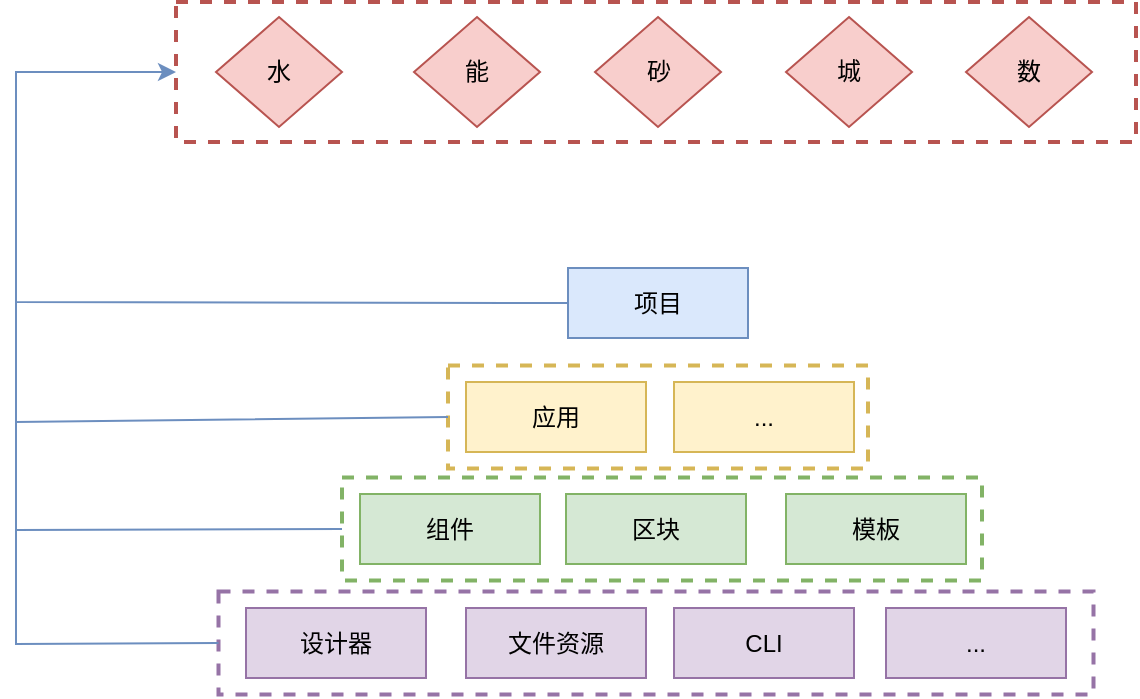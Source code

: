 <mxfile version="24.2.0" type="github">
  <diagram name="第 1 页" id="zDo1qu29ASSPt817Pfob">
    <mxGraphModel dx="2049" dy="1114" grid="1" gridSize="10" guides="1" tooltips="1" connect="1" arrows="1" fold="1" page="1" pageScale="1" pageWidth="827" pageHeight="1169" math="0" shadow="0">
      <root>
        <mxCell id="0" />
        <mxCell id="1" parent="0" />
        <mxCell id="lcO9C_Fh3bmA2Uq3fPDU-2" value="" style="rounded=0;whiteSpace=wrap;html=1;fillColor=none;strokeColor=#b85450;strokeWidth=2;dashed=1;" vertex="1" parent="1">
          <mxGeometry x="160" y="250" width="480" height="70" as="geometry" />
        </mxCell>
        <mxCell id="lcO9C_Fh3bmA2Uq3fPDU-6" value="设计器" style="rounded=0;whiteSpace=wrap;html=1;fillColor=#e1d5e7;strokeColor=#9673a6;" vertex="1" parent="1">
          <mxGeometry x="195" y="553" width="90" height="35" as="geometry" />
        </mxCell>
        <mxCell id="lcO9C_Fh3bmA2Uq3fPDU-7" value="文件资源" style="rounded=0;whiteSpace=wrap;html=1;fillColor=#e1d5e7;strokeColor=#9673a6;" vertex="1" parent="1">
          <mxGeometry x="305" y="553" width="90" height="35" as="geometry" />
        </mxCell>
        <mxCell id="lcO9C_Fh3bmA2Uq3fPDU-8" value="CLI" style="rounded=0;whiteSpace=wrap;html=1;fillColor=#e1d5e7;strokeColor=#9673a6;" vertex="1" parent="1">
          <mxGeometry x="409" y="553" width="90" height="35" as="geometry" />
        </mxCell>
        <mxCell id="lcO9C_Fh3bmA2Uq3fPDU-9" value="..." style="rounded=0;whiteSpace=wrap;html=1;fillColor=#e1d5e7;strokeColor=#9673a6;" vertex="1" parent="1">
          <mxGeometry x="515" y="553" width="90" height="35" as="geometry" />
        </mxCell>
        <mxCell id="lcO9C_Fh3bmA2Uq3fPDU-10" value="组件" style="rounded=0;whiteSpace=wrap;html=1;fillColor=#d5e8d4;strokeColor=#82b366;" vertex="1" parent="1">
          <mxGeometry x="252" y="496" width="90" height="35" as="geometry" />
        </mxCell>
        <mxCell id="lcO9C_Fh3bmA2Uq3fPDU-11" value="区块" style="rounded=0;whiteSpace=wrap;html=1;fillColor=#d5e8d4;strokeColor=#82b366;" vertex="1" parent="1">
          <mxGeometry x="355" y="496" width="90" height="35" as="geometry" />
        </mxCell>
        <mxCell id="lcO9C_Fh3bmA2Uq3fPDU-12" value="模板" style="rounded=0;whiteSpace=wrap;html=1;fillColor=#d5e8d4;strokeColor=#82b366;" vertex="1" parent="1">
          <mxGeometry x="465" y="496" width="90" height="35" as="geometry" />
        </mxCell>
        <mxCell id="lcO9C_Fh3bmA2Uq3fPDU-13" value="应用" style="rounded=0;whiteSpace=wrap;html=1;fillColor=#fff2cc;strokeColor=#d6b656;" vertex="1" parent="1">
          <mxGeometry x="305" y="440" width="90" height="35" as="geometry" />
        </mxCell>
        <mxCell id="lcO9C_Fh3bmA2Uq3fPDU-14" value="..." style="rounded=0;whiteSpace=wrap;html=1;fillColor=#fff2cc;strokeColor=#d6b656;" vertex="1" parent="1">
          <mxGeometry x="409" y="440" width="90" height="35" as="geometry" />
        </mxCell>
        <mxCell id="lcO9C_Fh3bmA2Uq3fPDU-15" value="项目" style="rounded=0;whiteSpace=wrap;html=1;fillColor=#dae8fc;strokeColor=#6c8ebf;" vertex="1" parent="1">
          <mxGeometry x="356" y="383" width="90" height="35" as="geometry" />
        </mxCell>
        <mxCell id="lcO9C_Fh3bmA2Uq3fPDU-16" value="水" style="rhombus;whiteSpace=wrap;html=1;fillColor=#f8cecc;strokeColor=#b85450;" vertex="1" parent="1">
          <mxGeometry x="180" y="257.5" width="63" height="55" as="geometry" />
        </mxCell>
        <mxCell id="lcO9C_Fh3bmA2Uq3fPDU-17" value="砂" style="rhombus;whiteSpace=wrap;html=1;fillColor=#f8cecc;strokeColor=#b85450;" vertex="1" parent="1">
          <mxGeometry x="369.5" y="257.5" width="63" height="55" as="geometry" />
        </mxCell>
        <mxCell id="lcO9C_Fh3bmA2Uq3fPDU-18" value="数" style="rhombus;whiteSpace=wrap;html=1;fillColor=#f8cecc;strokeColor=#b85450;" vertex="1" parent="1">
          <mxGeometry x="555" y="257.5" width="63" height="55" as="geometry" />
        </mxCell>
        <mxCell id="lcO9C_Fh3bmA2Uq3fPDU-19" value="城" style="rhombus;whiteSpace=wrap;html=1;fillColor=#f8cecc;strokeColor=#b85450;" vertex="1" parent="1">
          <mxGeometry x="465" y="257.5" width="63" height="55" as="geometry" />
        </mxCell>
        <mxCell id="lcO9C_Fh3bmA2Uq3fPDU-20" value="能" style="rhombus;whiteSpace=wrap;html=1;fillColor=#f8cecc;strokeColor=#b85450;" vertex="1" parent="1">
          <mxGeometry x="279" y="257.5" width="63" height="55" as="geometry" />
        </mxCell>
        <mxCell id="lcO9C_Fh3bmA2Uq3fPDU-25" value="" style="endArrow=classic;html=1;rounded=0;exitX=0;exitY=0.5;exitDx=0;exitDy=0;entryX=0;entryY=0.5;entryDx=0;entryDy=0;fillColor=#dae8fc;strokeColor=#6c8ebf;" edge="1" parent="1" source="lcO9C_Fh3bmA2Uq3fPDU-15" target="lcO9C_Fh3bmA2Uq3fPDU-2">
          <mxGeometry width="50" height="50" relative="1" as="geometry">
            <mxPoint x="260" y="560" as="sourcePoint" />
            <mxPoint x="310" y="510" as="targetPoint" />
            <Array as="points">
              <mxPoint x="80" y="400" />
              <mxPoint x="80" y="285" />
            </Array>
          </mxGeometry>
        </mxCell>
        <mxCell id="lcO9C_Fh3bmA2Uq3fPDU-23" value="" style="rounded=0;whiteSpace=wrap;html=1;fillColor=none;strokeColor=#d6b656;dashed=1;strokeWidth=2;" vertex="1" parent="1">
          <mxGeometry x="296" y="431.75" width="210" height="51.5" as="geometry" />
        </mxCell>
        <mxCell id="lcO9C_Fh3bmA2Uq3fPDU-22" value="" style="rounded=0;whiteSpace=wrap;html=1;fillColor=none;strokeColor=#82b366;dashed=1;strokeWidth=2;" vertex="1" parent="1">
          <mxGeometry x="243" y="487.75" width="320" height="51.5" as="geometry" />
        </mxCell>
        <mxCell id="lcO9C_Fh3bmA2Uq3fPDU-21" value="" style="rounded=0;whiteSpace=wrap;html=1;fillColor=none;strokeColor=#9673a6;dashed=1;strokeWidth=2;" vertex="1" parent="1">
          <mxGeometry x="181.25" y="544.75" width="437.5" height="51.5" as="geometry" />
        </mxCell>
        <mxCell id="lcO9C_Fh3bmA2Uq3fPDU-28" value="" style="endArrow=none;html=1;rounded=0;exitX=0;exitY=0.5;exitDx=0;exitDy=0;fillColor=#dae8fc;strokeColor=#6c8ebf;" edge="1" parent="1" source="lcO9C_Fh3bmA2Uq3fPDU-23">
          <mxGeometry width="50" height="50" relative="1" as="geometry">
            <mxPoint x="380" y="410" as="sourcePoint" />
            <mxPoint x="80" y="400" as="targetPoint" />
            <Array as="points">
              <mxPoint x="80" y="460" />
            </Array>
          </mxGeometry>
        </mxCell>
        <mxCell id="lcO9C_Fh3bmA2Uq3fPDU-30" value="" style="endArrow=none;html=1;rounded=0;exitX=0;exitY=0.5;exitDx=0;exitDy=0;fillColor=#dae8fc;strokeColor=#6c8ebf;" edge="1" parent="1" source="lcO9C_Fh3bmA2Uq3fPDU-22">
          <mxGeometry width="50" height="50" relative="1" as="geometry">
            <mxPoint x="380" y="410" as="sourcePoint" />
            <mxPoint x="80" y="460" as="targetPoint" />
            <Array as="points">
              <mxPoint x="80" y="514" />
            </Array>
          </mxGeometry>
        </mxCell>
        <mxCell id="lcO9C_Fh3bmA2Uq3fPDU-31" value="" style="endArrow=none;html=1;rounded=0;entryX=0;entryY=0.5;entryDx=0;entryDy=0;fillColor=#dae8fc;strokeColor=#6c8ebf;" edge="1" parent="1" target="lcO9C_Fh3bmA2Uq3fPDU-21">
          <mxGeometry width="50" height="50" relative="1" as="geometry">
            <mxPoint x="80" y="510" as="sourcePoint" />
            <mxPoint x="370" y="360" as="targetPoint" />
            <Array as="points">
              <mxPoint x="80" y="571" />
            </Array>
          </mxGeometry>
        </mxCell>
      </root>
    </mxGraphModel>
  </diagram>
</mxfile>

